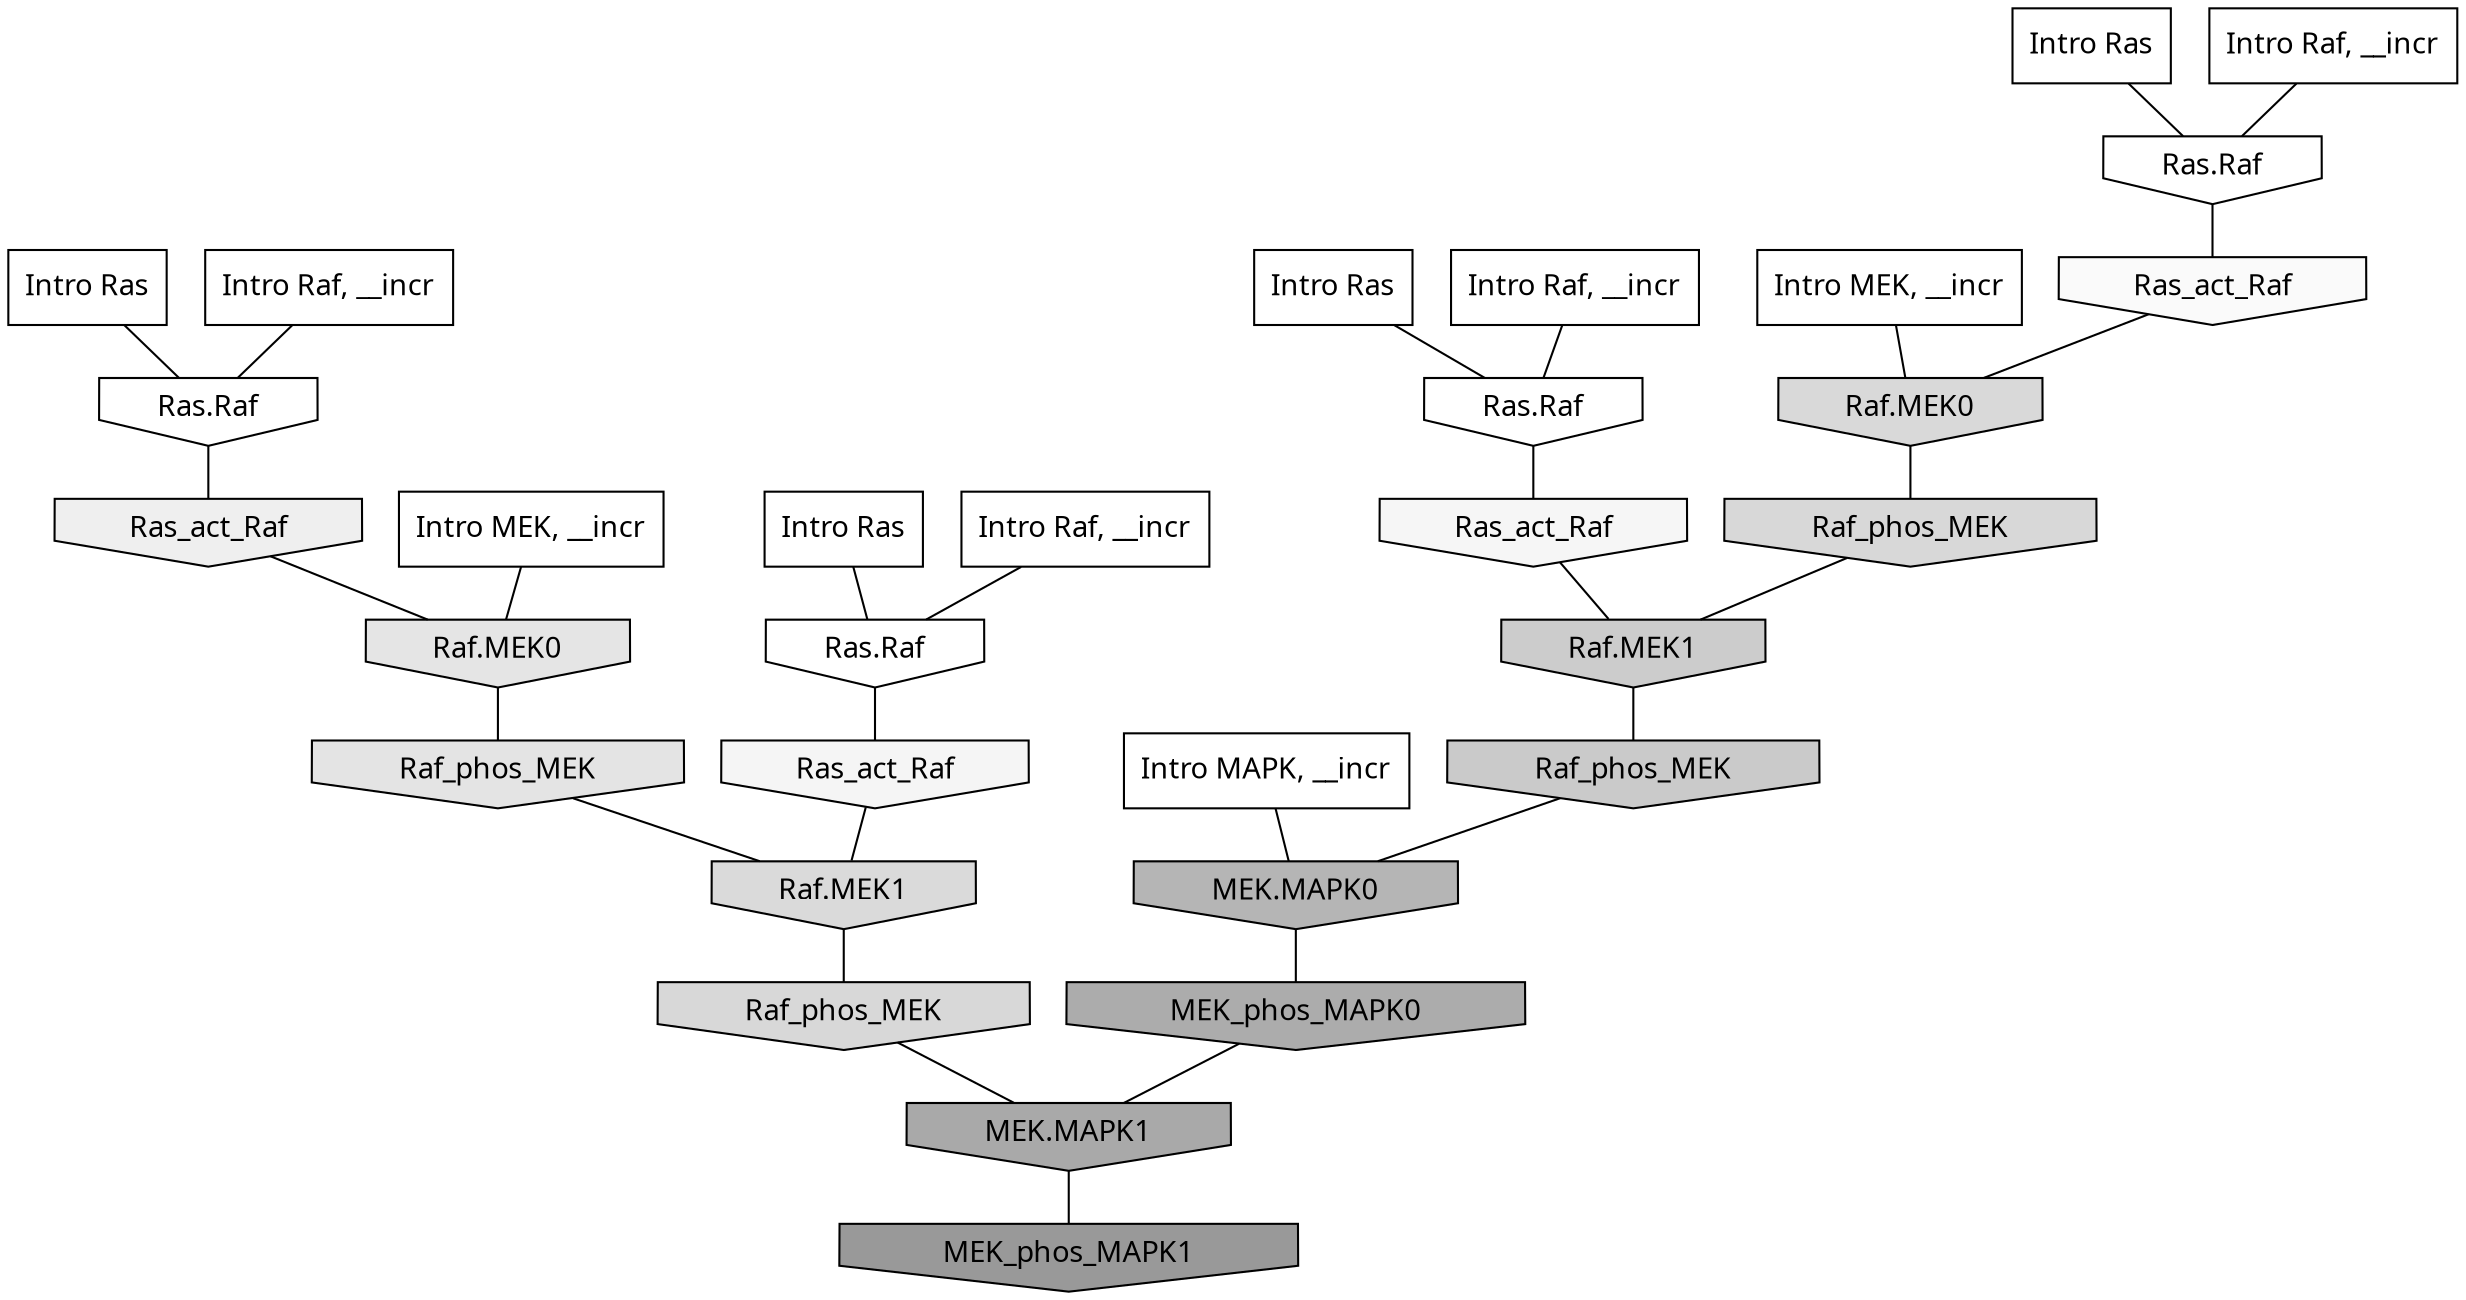 digraph G{
  rankdir="TB";
  ranksep=0.30;
  node [fontname="CMU Serif"];
  edge [fontname="CMU Serif"];
  
  14 [label="Intro Ras", shape=rectangle, style=filled, fillcolor="0.000 0.000 1.000"]
  
  49 [label="Intro Ras", shape=rectangle, style=filled, fillcolor="0.000 0.000 1.000"]
  
  69 [label="Intro Ras", shape=rectangle, style=filled, fillcolor="0.000 0.000 1.000"]
  
  84 [label="Intro Ras", shape=rectangle, style=filled, fillcolor="0.000 0.000 1.000"]
  
  383 [label="Intro Raf, __incr", shape=rectangle, style=filled, fillcolor="0.000 0.000 1.000"]
  
  677 [label="Intro Raf, __incr", shape=rectangle, style=filled, fillcolor="0.000 0.000 1.000"]
  
  777 [label="Intro Raf, __incr", shape=rectangle, style=filled, fillcolor="0.000 0.000 1.000"]
  
  938 [label="Intro Raf, __incr", shape=rectangle, style=filled, fillcolor="0.000 0.000 1.000"]
  
  1495 [label="Intro MEK, __incr", shape=rectangle, style=filled, fillcolor="0.000 0.000 1.000"]
  
  1972 [label="Intro MEK, __incr", shape=rectangle, style=filled, fillcolor="0.000 0.000 1.000"]
  
  2583 [label="Intro MAPK, __incr", shape=rectangle, style=filled, fillcolor="0.000 0.000 1.000"]
  
  3203 [label="Ras.Raf", shape=invhouse, style=filled, fillcolor="0.000 0.000 1.000"]
  
  3220 [label="Ras.Raf", shape=invhouse, style=filled, fillcolor="0.000 0.000 1.000"]
  
  3267 [label="Ras.Raf", shape=invhouse, style=filled, fillcolor="0.000 0.000 1.000"]
  
  3276 [label="Ras.Raf", shape=invhouse, style=filled, fillcolor="0.000 0.000 1.000"]
  
  3472 [label="Ras_act_Raf", shape=invhouse, style=filled, fillcolor="0.000 0.000 0.978"]
  
  3589 [label="Ras_act_Raf", shape=invhouse, style=filled, fillcolor="0.000 0.000 0.964"]
  
  3641 [label="Ras_act_Raf", shape=invhouse, style=filled, fillcolor="0.000 0.000 0.959"]
  
  4025 [label="Ras_act_Raf", shape=invhouse, style=filled, fillcolor="0.000 0.000 0.934"]
  
  4648 [label="Raf.MEK0", shape=invhouse, style=filled, fillcolor="0.000 0.000 0.897"]
  
  4778 [label="Raf_phos_MEK", shape=invhouse, style=filled, fillcolor="0.000 0.000 0.891"]
  
  5521 [label="Raf.MEK1", shape=invhouse, style=filled, fillcolor="0.000 0.000 0.852"]
  
  5556 [label="Raf.MEK0", shape=invhouse, style=filled, fillcolor="0.000 0.000 0.850"]
  
  5611 [label="Raf_phos_MEK", shape=invhouse, style=filled, fillcolor="0.000 0.000 0.847"]
  
  5673 [label="Raf_phos_MEK", shape=invhouse, style=filled, fillcolor="0.000 0.000 0.845"]
  
  6791 [label="Raf.MEK1", shape=invhouse, style=filled, fillcolor="0.000 0.000 0.800"]
  
  7126 [label="Raf_phos_MEK", shape=invhouse, style=filled, fillcolor="0.000 0.000 0.791"]
  
  10680 [label="MEK.MAPK0", shape=invhouse, style=filled, fillcolor="0.000 0.000 0.708"]
  
  12927 [label="MEK_phos_MAPK0", shape=invhouse, style=filled, fillcolor="0.000 0.000 0.674"]
  
  13825 [label="MEK.MAPK1", shape=invhouse, style=filled, fillcolor="0.000 0.000 0.662"]
  
  17400 [label="MEK_phos_MAPK1", shape=invhouse, style=filled, fillcolor="0.000 0.000 0.600"]
  
  
  13825 -> 17400 [dir=none, color="0.000 0.000 0.000"] 
  12927 -> 13825 [dir=none, color="0.000 0.000 0.000"] 
  10680 -> 12927 [dir=none, color="0.000 0.000 0.000"] 
  7126 -> 10680 [dir=none, color="0.000 0.000 0.000"] 
  6791 -> 7126 [dir=none, color="0.000 0.000 0.000"] 
  5673 -> 13825 [dir=none, color="0.000 0.000 0.000"] 
  5611 -> 6791 [dir=none, color="0.000 0.000 0.000"] 
  5556 -> 5611 [dir=none, color="0.000 0.000 0.000"] 
  5521 -> 5673 [dir=none, color="0.000 0.000 0.000"] 
  4778 -> 5521 [dir=none, color="0.000 0.000 0.000"] 
  4648 -> 4778 [dir=none, color="0.000 0.000 0.000"] 
  4025 -> 4648 [dir=none, color="0.000 0.000 0.000"] 
  3641 -> 5521 [dir=none, color="0.000 0.000 0.000"] 
  3589 -> 6791 [dir=none, color="0.000 0.000 0.000"] 
  3472 -> 5556 [dir=none, color="0.000 0.000 0.000"] 
  3276 -> 3641 [dir=none, color="0.000 0.000 0.000"] 
  3267 -> 3472 [dir=none, color="0.000 0.000 0.000"] 
  3220 -> 4025 [dir=none, color="0.000 0.000 0.000"] 
  3203 -> 3589 [dir=none, color="0.000 0.000 0.000"] 
  2583 -> 10680 [dir=none, color="0.000 0.000 0.000"] 
  1972 -> 5556 [dir=none, color="0.000 0.000 0.000"] 
  1495 -> 4648 [dir=none, color="0.000 0.000 0.000"] 
  938 -> 3267 [dir=none, color="0.000 0.000 0.000"] 
  777 -> 3276 [dir=none, color="0.000 0.000 0.000"] 
  677 -> 3203 [dir=none, color="0.000 0.000 0.000"] 
  383 -> 3220 [dir=none, color="0.000 0.000 0.000"] 
  84 -> 3203 [dir=none, color="0.000 0.000 0.000"] 
  69 -> 3276 [dir=none, color="0.000 0.000 0.000"] 
  49 -> 3267 [dir=none, color="0.000 0.000 0.000"] 
  14 -> 3220 [dir=none, color="0.000 0.000 0.000"] 
  
  }

